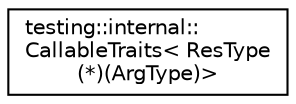 digraph "Graphical Class Hierarchy"
{
  edge [fontname="Helvetica",fontsize="10",labelfontname="Helvetica",labelfontsize="10"];
  node [fontname="Helvetica",fontsize="10",shape=record];
  rankdir="LR";
  Node1 [label="testing::internal::\lCallableTraits\< ResType\l(*)(ArgType)\>",height=0.2,width=0.4,color="black", fillcolor="white", style="filled",URL="$structtesting_1_1internal_1_1_callable_traits_3_01_res_type_07_5_08_07_arg_type_08_4.html"];
}
